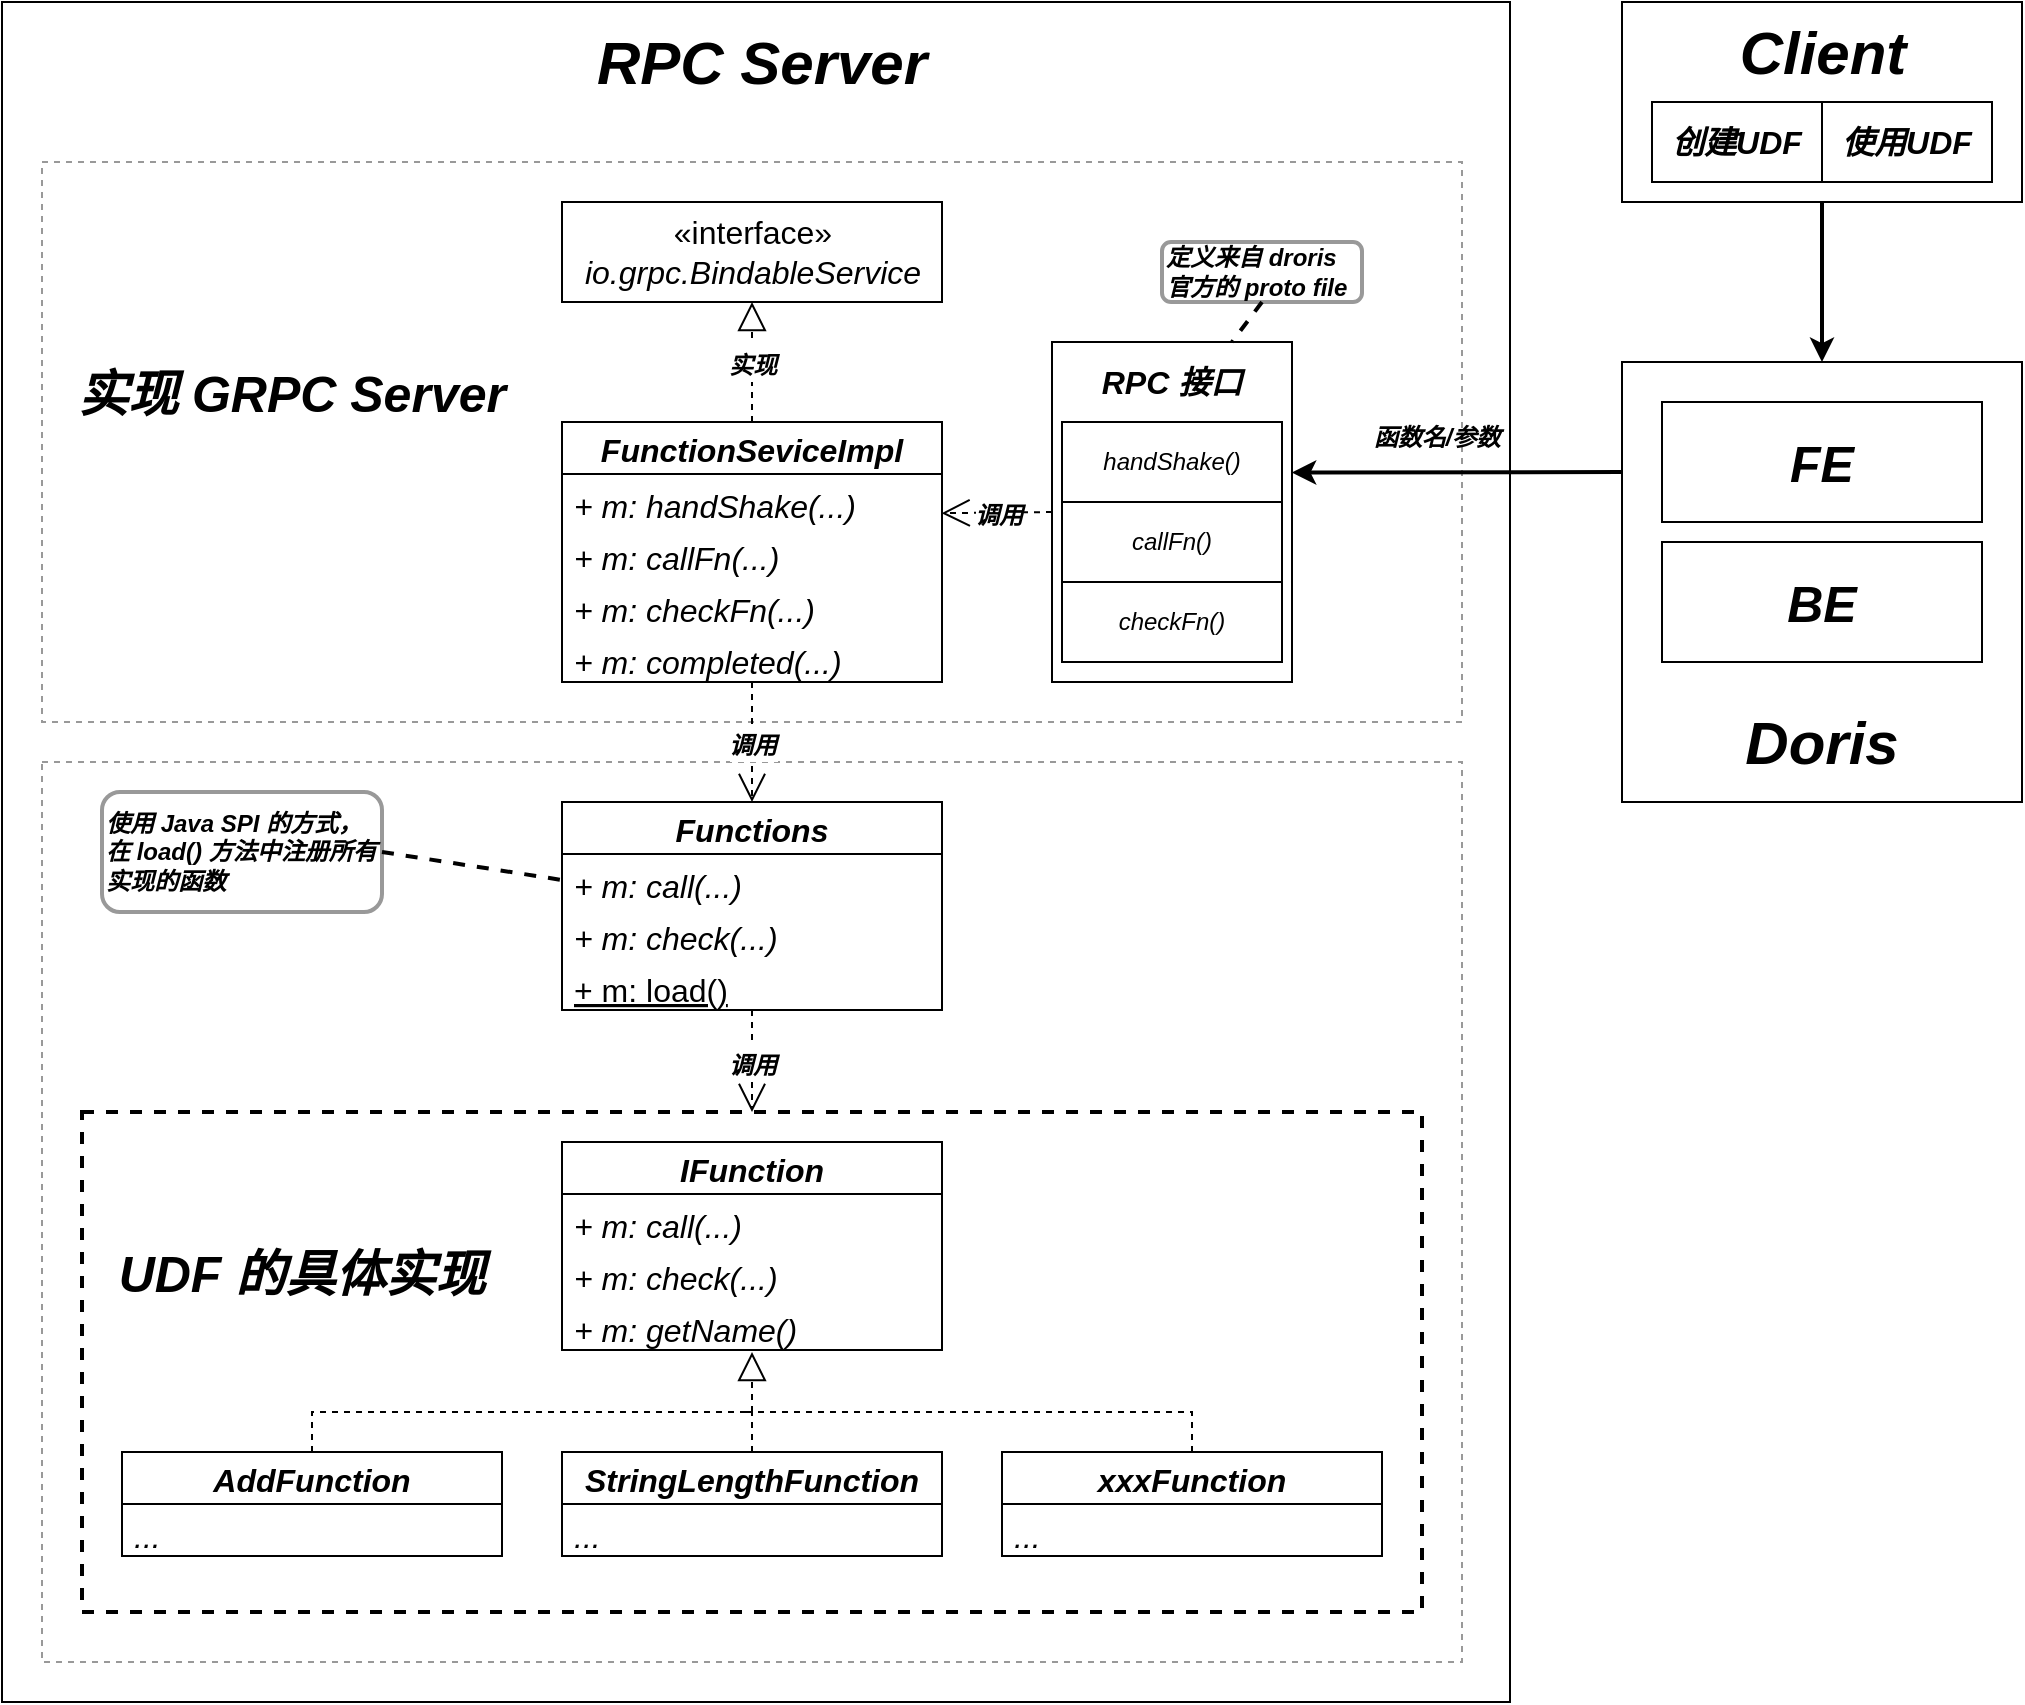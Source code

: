 <mxfile version="16.5.1" type="device"><diagram id="WvdDDadG2lfpYTnfwGox" name="第 1 页"><mxGraphModel dx="2864" dy="1293" grid="1" gridSize="10" guides="1" tooltips="1" connect="1" arrows="1" fold="1" page="1" pageScale="1" pageWidth="827" pageHeight="1169" math="0" shadow="0"><root><mxCell id="0"/><mxCell id="1" parent="0"/><mxCell id="5MTYIMvrWTm1qfmtztmX-2" value="" style="rounded=0;whiteSpace=wrap;html=1;fillColor=none;" vertex="1" parent="1"><mxGeometry x="-320" y="30" width="754" height="850" as="geometry"/></mxCell><mxCell id="5MTYIMvrWTm1qfmtztmX-54" value="" style="rounded=0;whiteSpace=wrap;html=1;fontSize=12;strokeColor=#999999;strokeWidth=1;fillColor=none;dashed=1;" vertex="1" parent="1"><mxGeometry x="-300" y="110" width="710" height="280" as="geometry"/></mxCell><mxCell id="5MTYIMvrWTm1qfmtztmX-53" value="" style="rounded=0;whiteSpace=wrap;html=1;fontSize=12;strokeColor=#999999;strokeWidth=1;fillColor=none;dashed=1;" vertex="1" parent="1"><mxGeometry x="-300" y="410" width="710" height="450" as="geometry"/></mxCell><mxCell id="5MTYIMvrWTm1qfmtztmX-49" value="" style="rounded=0;whiteSpace=wrap;html=1;fillColor=none;dashed=1;strokeColor=#000000;strokeWidth=2;" vertex="1" parent="1"><mxGeometry x="-280" y="585" width="670" height="250" as="geometry"/></mxCell><mxCell id="5MTYIMvrWTm1qfmtztmX-11" value="" style="rounded=0;whiteSpace=wrap;html=1;fontSize=30;strokeColor=#000000;strokeWidth=1;fillColor=none;" vertex="1" parent="1"><mxGeometry x="205" y="200" width="120" height="170" as="geometry"/></mxCell><mxCell id="5MTYIMvrWTm1qfmtztmX-1" value="" style="rounded=0;whiteSpace=wrap;html=1;fillColor=none;strokeWidth=1;strokeColor=#000000;" vertex="1" parent="1"><mxGeometry x="490" y="210" width="200" height="220" as="geometry"/></mxCell><mxCell id="5MTYIMvrWTm1qfmtztmX-3" value="" style="rounded=0;whiteSpace=wrap;html=1;fillColor=none;" vertex="1" parent="1"><mxGeometry x="490" y="30" width="200" height="100" as="geometry"/></mxCell><mxCell id="5MTYIMvrWTm1qfmtztmX-4" value="&lt;font style=&quot;font-size: 25px&quot;&gt;&lt;i&gt;&lt;b&gt;FE&lt;/b&gt;&lt;/i&gt;&lt;/font&gt;" style="rounded=0;whiteSpace=wrap;html=1;" vertex="1" parent="1"><mxGeometry x="510" y="230" width="160" height="60" as="geometry"/></mxCell><mxCell id="5MTYIMvrWTm1qfmtztmX-5" value="&lt;font style=&quot;font-size: 25px&quot;&gt;&lt;b&gt;&lt;i&gt;BE&lt;/i&gt;&lt;/b&gt;&lt;/font&gt;" style="rounded=0;whiteSpace=wrap;html=1;" vertex="1" parent="1"><mxGeometry x="510" y="300" width="160" height="60" as="geometry"/></mxCell><mxCell id="5MTYIMvrWTm1qfmtztmX-6" value="&lt;font style=&quot;font-size: 30px&quot;&gt;&lt;b&gt;&lt;i&gt;Doris&lt;/i&gt;&lt;/b&gt;&lt;/font&gt;" style="rounded=0;whiteSpace=wrap;html=1;fillColor=none;strokeColor=none;" vertex="1" parent="1"><mxGeometry x="525" y="380" width="130" height="40" as="geometry"/></mxCell><mxCell id="5MTYIMvrWTm1qfmtztmX-8" value="&lt;i&gt;handShake()&lt;/i&gt;" style="rounded=0;whiteSpace=wrap;html=1;" vertex="1" parent="1"><mxGeometry x="210" y="240" width="110" height="40" as="geometry"/></mxCell><mxCell id="5MTYIMvrWTm1qfmtztmX-9" value="&lt;i&gt;callFn()&lt;/i&gt;" style="rounded=0;whiteSpace=wrap;html=1;" vertex="1" parent="1"><mxGeometry x="210" y="280" width="110" height="40" as="geometry"/></mxCell><mxCell id="5MTYIMvrWTm1qfmtztmX-10" value="&lt;i&gt;checkFn()&lt;/i&gt;" style="rounded=0;whiteSpace=wrap;html=1;" vertex="1" parent="1"><mxGeometry x="210" y="320" width="110" height="40" as="geometry"/></mxCell><mxCell id="5MTYIMvrWTm1qfmtztmX-15" value="&lt;font style=&quot;font-size: 16px&quot;&gt;&lt;b&gt;&lt;i&gt;RPC 接口&lt;/i&gt;&lt;/b&gt;&lt;/font&gt;" style="rounded=0;whiteSpace=wrap;html=1;fontSize=30;strokeColor=none;strokeWidth=1;fillColor=none;" vertex="1" parent="1"><mxGeometry x="205" y="200" width="120" height="30" as="geometry"/></mxCell><mxCell id="5MTYIMvrWTm1qfmtztmX-16" value="" style="endArrow=classic;html=1;rounded=0;fontSize=16;exitX=0;exitY=0.25;exitDx=0;exitDy=0;strokeWidth=2;entryX=0.999;entryY=0.384;entryDx=0;entryDy=0;entryPerimeter=0;" edge="1" parent="1" source="5MTYIMvrWTm1qfmtztmX-1" target="5MTYIMvrWTm1qfmtztmX-11"><mxGeometry width="50" height="50" relative="1" as="geometry"><mxPoint x="470" y="450" as="sourcePoint"/><mxPoint x="330" y="263" as="targetPoint"/></mxGeometry></mxCell><mxCell id="5MTYIMvrWTm1qfmtztmX-64" value="&lt;font style=&quot;font-size: 12px&quot;&gt;&lt;b&gt;&lt;i&gt;函数名/参数&lt;/i&gt;&lt;/b&gt;&lt;/font&gt;" style="edgeLabel;html=1;align=center;verticalAlign=middle;resizable=0;points=[];fontSize=25;labelBackgroundColor=none;" vertex="1" connectable="0" parent="5MTYIMvrWTm1qfmtztmX-16"><mxGeometry x="0.261" y="-5" relative="1" as="geometry"><mxPoint x="11" y="-18" as="offset"/></mxGeometry></mxCell><mxCell id="5MTYIMvrWTm1qfmtztmX-19" value="FunctionSeviceImpl" style="swimlane;fontStyle=3;childLayout=stackLayout;horizontal=1;startSize=26;fillColor=none;horizontalStack=0;resizeParent=1;resizeParentMax=0;resizeLast=0;collapsible=1;marginBottom=0;rounded=0;fontSize=16;strokeColor=#000000;strokeWidth=1;" vertex="1" parent="1"><mxGeometry x="-40" y="240" width="190" height="130" as="geometry"/></mxCell><mxCell id="5MTYIMvrWTm1qfmtztmX-20" value="+ m: handShake(...)" style="text;strokeColor=none;fillColor=none;align=left;verticalAlign=top;spacingLeft=4;spacingRight=4;overflow=hidden;rotatable=0;points=[[0,0.5],[1,0.5]];portConstraint=eastwest;rounded=0;fontSize=16;fontStyle=2" vertex="1" parent="5MTYIMvrWTm1qfmtztmX-19"><mxGeometry y="26" width="190" height="26" as="geometry"/></mxCell><mxCell id="5MTYIMvrWTm1qfmtztmX-21" value="+ m: callFn(...)" style="text;strokeColor=none;fillColor=none;align=left;verticalAlign=top;spacingLeft=4;spacingRight=4;overflow=hidden;rotatable=0;points=[[0,0.5],[1,0.5]];portConstraint=eastwest;rounded=0;fontSize=16;fontStyle=2" vertex="1" parent="5MTYIMvrWTm1qfmtztmX-19"><mxGeometry y="52" width="190" height="26" as="geometry"/></mxCell><mxCell id="5MTYIMvrWTm1qfmtztmX-22" value="+ m: checkFn(...)" style="text;strokeColor=none;fillColor=none;align=left;verticalAlign=top;spacingLeft=4;spacingRight=4;overflow=hidden;rotatable=0;points=[[0,0.5],[1,0.5]];portConstraint=eastwest;rounded=0;fontSize=16;fontStyle=2" vertex="1" parent="5MTYIMvrWTm1qfmtztmX-19"><mxGeometry y="78" width="190" height="26" as="geometry"/></mxCell><mxCell id="5MTYIMvrWTm1qfmtztmX-29" value="+ m: completed(...)" style="text;strokeColor=none;fillColor=none;align=left;verticalAlign=top;spacingLeft=4;spacingRight=4;overflow=hidden;rotatable=0;points=[[0,0.5],[1,0.5]];portConstraint=eastwest;rounded=0;fontSize=16;fontStyle=2" vertex="1" parent="5MTYIMvrWTm1qfmtztmX-19"><mxGeometry y="104" width="190" height="26" as="geometry"/></mxCell><mxCell id="5MTYIMvrWTm1qfmtztmX-23" value="«interface»&lt;br&gt;&lt;i&gt;io.grpc.BindableService&lt;/i&gt;" style="html=1;rounded=0;fontSize=16;strokeColor=#000000;strokeWidth=1;fillColor=none;" vertex="1" parent="1"><mxGeometry x="-40" y="130" width="190" height="50" as="geometry"/></mxCell><mxCell id="5MTYIMvrWTm1qfmtztmX-24" value="&lt;font style=&quot;font-size: 12px&quot;&gt;&lt;b&gt;&lt;i&gt;实现&lt;/i&gt;&lt;/b&gt;&lt;/font&gt;" style="endArrow=block;dashed=1;endFill=0;endSize=12;html=1;rounded=0;fontSize=16;exitX=0.5;exitY=0;exitDx=0;exitDy=0;entryX=0.5;entryY=1;entryDx=0;entryDy=0;" edge="1" parent="1" source="5MTYIMvrWTm1qfmtztmX-19" target="5MTYIMvrWTm1qfmtztmX-23"><mxGeometry width="160" relative="1" as="geometry"><mxPoint x="330" y="190" as="sourcePoint"/><mxPoint x="490" y="190" as="targetPoint"/></mxGeometry></mxCell><mxCell id="5MTYIMvrWTm1qfmtztmX-25" value="Functions" style="swimlane;fontStyle=3;childLayout=stackLayout;horizontal=1;startSize=26;fillColor=none;horizontalStack=0;resizeParent=1;resizeParentMax=0;resizeLast=0;collapsible=1;marginBottom=0;rounded=0;fontSize=16;strokeColor=#000000;strokeWidth=1;" vertex="1" parent="1"><mxGeometry x="-40" y="430" width="190" height="104" as="geometry"/></mxCell><mxCell id="5MTYIMvrWTm1qfmtztmX-27" value="+ m: call(...)" style="text;strokeColor=none;fillColor=none;align=left;verticalAlign=top;spacingLeft=4;spacingRight=4;overflow=hidden;rotatable=0;points=[[0,0.5],[1,0.5]];portConstraint=eastwest;rounded=0;fontSize=16;fontStyle=2" vertex="1" parent="5MTYIMvrWTm1qfmtztmX-25"><mxGeometry y="26" width="190" height="26" as="geometry"/></mxCell><mxCell id="5MTYIMvrWTm1qfmtztmX-28" value="+ m: check(...)" style="text;strokeColor=none;fillColor=none;align=left;verticalAlign=top;spacingLeft=4;spacingRight=4;overflow=hidden;rotatable=0;points=[[0,0.5],[1,0.5]];portConstraint=eastwest;rounded=0;fontSize=16;fontStyle=2" vertex="1" parent="5MTYIMvrWTm1qfmtztmX-25"><mxGeometry y="52" width="190" height="26" as="geometry"/></mxCell><mxCell id="5MTYIMvrWTm1qfmtztmX-31" value="+ m: load()" style="text;strokeColor=none;fillColor=none;align=left;verticalAlign=top;spacingLeft=4;spacingRight=4;overflow=hidden;rotatable=0;points=[[0,0.5],[1,0.5]];portConstraint=eastwest;rounded=0;fontSize=16;fontStyle=4" vertex="1" parent="5MTYIMvrWTm1qfmtztmX-25"><mxGeometry y="78" width="190" height="26" as="geometry"/></mxCell><mxCell id="5MTYIMvrWTm1qfmtztmX-32" value="IFunction" style="swimlane;fontStyle=3;childLayout=stackLayout;horizontal=1;startSize=26;fillColor=none;horizontalStack=0;resizeParent=1;resizeParentMax=0;resizeLast=0;collapsible=1;marginBottom=0;rounded=0;fontSize=16;strokeColor=#000000;strokeWidth=1;" vertex="1" parent="1"><mxGeometry x="-40" y="600" width="190" height="104" as="geometry"><mxRectangle x="-40" y="585" width="100" height="26" as="alternateBounds"/></mxGeometry></mxCell><mxCell id="5MTYIMvrWTm1qfmtztmX-33" value="+ m: call(...)" style="text;strokeColor=none;fillColor=none;align=left;verticalAlign=top;spacingLeft=4;spacingRight=4;overflow=hidden;rotatable=0;points=[[0,0.5],[1,0.5]];portConstraint=eastwest;rounded=0;fontSize=16;fontStyle=2" vertex="1" parent="5MTYIMvrWTm1qfmtztmX-32"><mxGeometry y="26" width="190" height="26" as="geometry"/></mxCell><mxCell id="5MTYIMvrWTm1qfmtztmX-34" value="+ m: check(...)" style="text;strokeColor=none;fillColor=none;align=left;verticalAlign=top;spacingLeft=4;spacingRight=4;overflow=hidden;rotatable=0;points=[[0,0.5],[1,0.5]];portConstraint=eastwest;rounded=0;fontSize=16;fontStyle=2" vertex="1" parent="5MTYIMvrWTm1qfmtztmX-32"><mxGeometry y="52" width="190" height="26" as="geometry"/></mxCell><mxCell id="5MTYIMvrWTm1qfmtztmX-35" value="+ m: getName()" style="text;strokeColor=none;fillColor=none;align=left;verticalAlign=top;spacingLeft=4;spacingRight=4;overflow=hidden;rotatable=0;points=[[0,0.5],[1,0.5]];portConstraint=eastwest;rounded=0;fontSize=16;fontStyle=2" vertex="1" parent="5MTYIMvrWTm1qfmtztmX-32"><mxGeometry y="78" width="190" height="26" as="geometry"/></mxCell><mxCell id="5MTYIMvrWTm1qfmtztmX-36" value="AddFunction" style="swimlane;fontStyle=3;childLayout=stackLayout;horizontal=1;startSize=26;fillColor=none;horizontalStack=0;resizeParent=1;resizeParentMax=0;resizeLast=0;collapsible=1;marginBottom=0;rounded=0;fontSize=16;strokeColor=#000000;strokeWidth=1;" vertex="1" parent="1"><mxGeometry x="-260" y="755" width="190" height="52" as="geometry"/></mxCell><mxCell id="5MTYIMvrWTm1qfmtztmX-37" value="..." style="text;strokeColor=none;fillColor=none;align=left;verticalAlign=top;spacingLeft=4;spacingRight=4;overflow=hidden;rotatable=0;points=[[0,0.5],[1,0.5]];portConstraint=eastwest;rounded=0;fontSize=16;fontStyle=2" vertex="1" parent="5MTYIMvrWTm1qfmtztmX-36"><mxGeometry y="26" width="190" height="26" as="geometry"/></mxCell><mxCell id="5MTYIMvrWTm1qfmtztmX-40" value="StringLengthFunction" style="swimlane;fontStyle=3;childLayout=stackLayout;horizontal=1;startSize=26;fillColor=none;horizontalStack=0;resizeParent=1;resizeParentMax=0;resizeLast=0;collapsible=1;marginBottom=0;rounded=0;fontSize=16;strokeColor=#000000;strokeWidth=1;" vertex="1" parent="1"><mxGeometry x="-40" y="755" width="190" height="52" as="geometry"/></mxCell><mxCell id="5MTYIMvrWTm1qfmtztmX-41" value="..." style="text;strokeColor=none;fillColor=none;align=left;verticalAlign=top;spacingLeft=4;spacingRight=4;overflow=hidden;rotatable=0;points=[[0,0.5],[1,0.5]];portConstraint=eastwest;rounded=0;fontSize=16;fontStyle=2" vertex="1" parent="5MTYIMvrWTm1qfmtztmX-40"><mxGeometry y="26" width="190" height="26" as="geometry"/></mxCell><mxCell id="5MTYIMvrWTm1qfmtztmX-42" value="xxxFunction" style="swimlane;fontStyle=3;childLayout=stackLayout;horizontal=1;startSize=26;fillColor=none;horizontalStack=0;resizeParent=1;resizeParentMax=0;resizeLast=0;collapsible=1;marginBottom=0;rounded=0;fontSize=16;strokeColor=#000000;strokeWidth=1;" vertex="1" parent="1"><mxGeometry x="180" y="755" width="190" height="52" as="geometry"/></mxCell><mxCell id="5MTYIMvrWTm1qfmtztmX-43" value="..." style="text;strokeColor=none;fillColor=none;align=left;verticalAlign=top;spacingLeft=4;spacingRight=4;overflow=hidden;rotatable=0;points=[[0,0.5],[1,0.5]];portConstraint=eastwest;rounded=0;fontSize=16;fontStyle=2" vertex="1" parent="5MTYIMvrWTm1qfmtztmX-42"><mxGeometry y="26" width="190" height="26" as="geometry"/></mxCell><mxCell id="5MTYIMvrWTm1qfmtztmX-44" value="" style="endArrow=block;dashed=1;endFill=0;endSize=12;html=1;rounded=0;fontSize=16;exitX=0.5;exitY=0;exitDx=0;exitDy=0;" edge="1" parent="1" source="5MTYIMvrWTm1qfmtztmX-36"><mxGeometry width="160" relative="1" as="geometry"><mxPoint x="240" y="515" as="sourcePoint"/><mxPoint x="55" y="705" as="targetPoint"/><Array as="points"><mxPoint x="-165" y="735"/><mxPoint x="55" y="735"/></Array></mxGeometry></mxCell><mxCell id="5MTYIMvrWTm1qfmtztmX-47" value="" style="endArrow=none;html=1;rounded=0;fontSize=16;exitX=0.5;exitY=0;exitDx=0;exitDy=0;dashed=1;" edge="1" parent="1" source="5MTYIMvrWTm1qfmtztmX-40"><mxGeometry width="50" height="50" relative="1" as="geometry"><mxPoint x="10" y="805" as="sourcePoint"/><mxPoint x="55" y="735" as="targetPoint"/></mxGeometry></mxCell><mxCell id="5MTYIMvrWTm1qfmtztmX-48" value="" style="endArrow=none;html=1;rounded=0;fontSize=16;exitX=0.5;exitY=0;exitDx=0;exitDy=0;dashed=1;" edge="1" parent="1" source="5MTYIMvrWTm1qfmtztmX-42"><mxGeometry width="50" height="50" relative="1" as="geometry"><mxPoint x="65" y="765" as="sourcePoint"/><mxPoint x="50" y="735" as="targetPoint"/><Array as="points"><mxPoint x="275" y="735"/></Array></mxGeometry></mxCell><mxCell id="5MTYIMvrWTm1qfmtztmX-50" value="&lt;font style=&quot;font-size: 30px&quot;&gt;&lt;b&gt;&lt;i&gt;RPC Server&lt;/i&gt;&lt;/b&gt;&lt;/font&gt;" style="rounded=0;whiteSpace=wrap;html=1;fillColor=none;strokeColor=none;" vertex="1" parent="1"><mxGeometry x="-50" y="40" width="220" height="40" as="geometry"/></mxCell><mxCell id="5MTYIMvrWTm1qfmtztmX-51" value="&lt;font style=&quot;font-size: 12px&quot;&gt;&lt;b&gt;&lt;i&gt;调用&lt;/i&gt;&lt;/b&gt;&lt;/font&gt;" style="endArrow=open;endSize=12;dashed=1;html=1;rounded=0;fontSize=16;entryX=0.5;entryY=0;entryDx=0;entryDy=0;exitX=0.5;exitY=1;exitDx=0;exitDy=0;" edge="1" parent="1" source="5MTYIMvrWTm1qfmtztmX-25" target="5MTYIMvrWTm1qfmtztmX-49"><mxGeometry width="160" relative="1" as="geometry"><mxPoint x="55" y="540" as="sourcePoint"/><mxPoint x="310" y="440" as="targetPoint"/></mxGeometry></mxCell><mxCell id="5MTYIMvrWTm1qfmtztmX-52" value="&lt;font style=&quot;font-size: 12px&quot;&gt;&lt;b&gt;&lt;i&gt;调用&lt;/i&gt;&lt;/b&gt;&lt;/font&gt;" style="endArrow=open;endSize=12;dashed=1;html=1;rounded=0;fontSize=16;entryX=0.5;entryY=0;entryDx=0;entryDy=0;" edge="1" parent="1" target="5MTYIMvrWTm1qfmtztmX-25"><mxGeometry width="160" relative="1" as="geometry"><mxPoint x="55" y="370" as="sourcePoint"/><mxPoint x="51" y="420" as="targetPoint"/></mxGeometry></mxCell><mxCell id="5MTYIMvrWTm1qfmtztmX-55" value="&lt;font size=&quot;1&quot;&gt;&lt;i&gt;&lt;b style=&quot;font-size: 16px&quot;&gt;创建UDF&lt;/b&gt;&lt;/i&gt;&lt;/font&gt;" style="rounded=0;whiteSpace=wrap;html=1;" vertex="1" parent="1"><mxGeometry x="505" y="80" width="85" height="40" as="geometry"/></mxCell><mxCell id="5MTYIMvrWTm1qfmtztmX-56" value="&lt;font size=&quot;1&quot;&gt;&lt;i&gt;&lt;b style=&quot;font-size: 16px&quot;&gt;使用UDF&lt;/b&gt;&lt;/i&gt;&lt;/font&gt;" style="rounded=0;whiteSpace=wrap;html=1;fillColor=default;" vertex="1" parent="1"><mxGeometry x="590" y="80" width="85" height="40" as="geometry"/></mxCell><mxCell id="5MTYIMvrWTm1qfmtztmX-57" value="&lt;font size=&quot;1&quot;&gt;&lt;i&gt;&lt;b style=&quot;font-size: 30px&quot;&gt;Client&lt;/b&gt;&lt;/i&gt;&lt;/font&gt;" style="rounded=0;whiteSpace=wrap;html=1;strokeColor=none;" vertex="1" parent="1"><mxGeometry x="547.5" y="40" width="85" height="30" as="geometry"/></mxCell><mxCell id="5MTYIMvrWTm1qfmtztmX-58" value="&lt;font style=&quot;font-size: 12px&quot;&gt;&lt;b&gt;&lt;i&gt;调用&lt;/i&gt;&lt;/b&gt;&lt;/font&gt;" style="endArrow=open;endSize=12;dashed=1;html=1;rounded=0;fontSize=16;entryX=0.999;entryY=0.754;entryDx=0;entryDy=0;exitX=0;exitY=0.5;exitDx=0;exitDy=0;entryPerimeter=0;" edge="1" parent="1" source="5MTYIMvrWTm1qfmtztmX-11" target="5MTYIMvrWTm1qfmtztmX-20"><mxGeometry width="160" relative="1" as="geometry"><mxPoint x="65" y="380" as="sourcePoint"/><mxPoint x="65" y="440" as="targetPoint"/></mxGeometry></mxCell><mxCell id="5MTYIMvrWTm1qfmtztmX-59" value="&lt;font size=&quot;1&quot;&gt;&lt;i&gt;&lt;b style=&quot;font-size: 25px&quot;&gt;实现 GRPC Server&lt;/b&gt;&lt;/i&gt;&lt;/font&gt;" style="rounded=0;whiteSpace=wrap;html=1;strokeColor=none;fillColor=none;" vertex="1" parent="1"><mxGeometry x="-290" y="210" width="230" height="30" as="geometry"/></mxCell><mxCell id="5MTYIMvrWTm1qfmtztmX-60" value="&lt;font size=&quot;1&quot;&gt;&lt;i&gt;&lt;b style=&quot;font-size: 25px&quot;&gt;UDF 的具体实现&lt;/b&gt;&lt;/i&gt;&lt;/font&gt;" style="rounded=0;whiteSpace=wrap;html=1;strokeColor=none;fillColor=none;" vertex="1" parent="1"><mxGeometry x="-270" y="650" width="200" height="30" as="geometry"/></mxCell><mxCell id="5MTYIMvrWTm1qfmtztmX-63" value="" style="endArrow=classic;html=1;rounded=0;fontSize=16;exitX=0.5;exitY=1;exitDx=0;exitDy=0;strokeWidth=2;" edge="1" parent="1" source="5MTYIMvrWTm1qfmtztmX-3" target="5MTYIMvrWTm1qfmtztmX-1"><mxGeometry width="50" height="50" relative="1" as="geometry"><mxPoint x="500" y="272.5" as="sourcePoint"/><mxPoint x="340" y="273" as="targetPoint"/></mxGeometry></mxCell><mxCell id="5MTYIMvrWTm1qfmtztmX-65" value="&lt;b&gt;&lt;i&gt;使用 Java SPI 的方式，在 load() 方法中注册所有实现的函数&lt;/i&gt;&lt;/b&gt;" style="rounded=1;whiteSpace=wrap;html=1;labelBackgroundColor=none;fontSize=12;strokeColor=#999999;strokeWidth=2;fillColor=default;align=left;" vertex="1" parent="1"><mxGeometry x="-270" y="425" width="140" height="60" as="geometry"/></mxCell><mxCell id="5MTYIMvrWTm1qfmtztmX-66" value="" style="endArrow=none;html=1;rounded=0;dashed=1;fontSize=12;strokeWidth=2;exitX=1;exitY=0.5;exitDx=0;exitDy=0;entryX=0;entryY=0.5;entryDx=0;entryDy=0;endFill=0;" edge="1" parent="1" source="5MTYIMvrWTm1qfmtztmX-65" target="5MTYIMvrWTm1qfmtztmX-27"><mxGeometry width="50" height="50" relative="1" as="geometry"><mxPoint x="300" y="440" as="sourcePoint"/><mxPoint x="350" y="390" as="targetPoint"/></mxGeometry></mxCell><mxCell id="5MTYIMvrWTm1qfmtztmX-67" value="&lt;b&gt;&lt;i&gt;定义来自 droris 官方的 proto file&lt;/i&gt;&lt;/b&gt;" style="rounded=1;whiteSpace=wrap;html=1;labelBackgroundColor=none;fontSize=12;strokeColor=#999999;strokeWidth=2;fillColor=default;align=left;" vertex="1" parent="1"><mxGeometry x="260" y="150" width="100" height="30" as="geometry"/></mxCell><mxCell id="5MTYIMvrWTm1qfmtztmX-68" value="" style="endArrow=none;html=1;rounded=0;dashed=1;fontSize=12;strokeWidth=2;exitX=0.5;exitY=1;exitDx=0;exitDy=0;entryX=0.75;entryY=0;entryDx=0;entryDy=0;endFill=0;" edge="1" parent="1" source="5MTYIMvrWTm1qfmtztmX-67" target="5MTYIMvrWTm1qfmtztmX-15"><mxGeometry width="50" height="50" relative="1" as="geometry"><mxPoint x="-120" y="465" as="sourcePoint"/><mxPoint x="-30" y="479" as="targetPoint"/></mxGeometry></mxCell></root></mxGraphModel></diagram></mxfile>